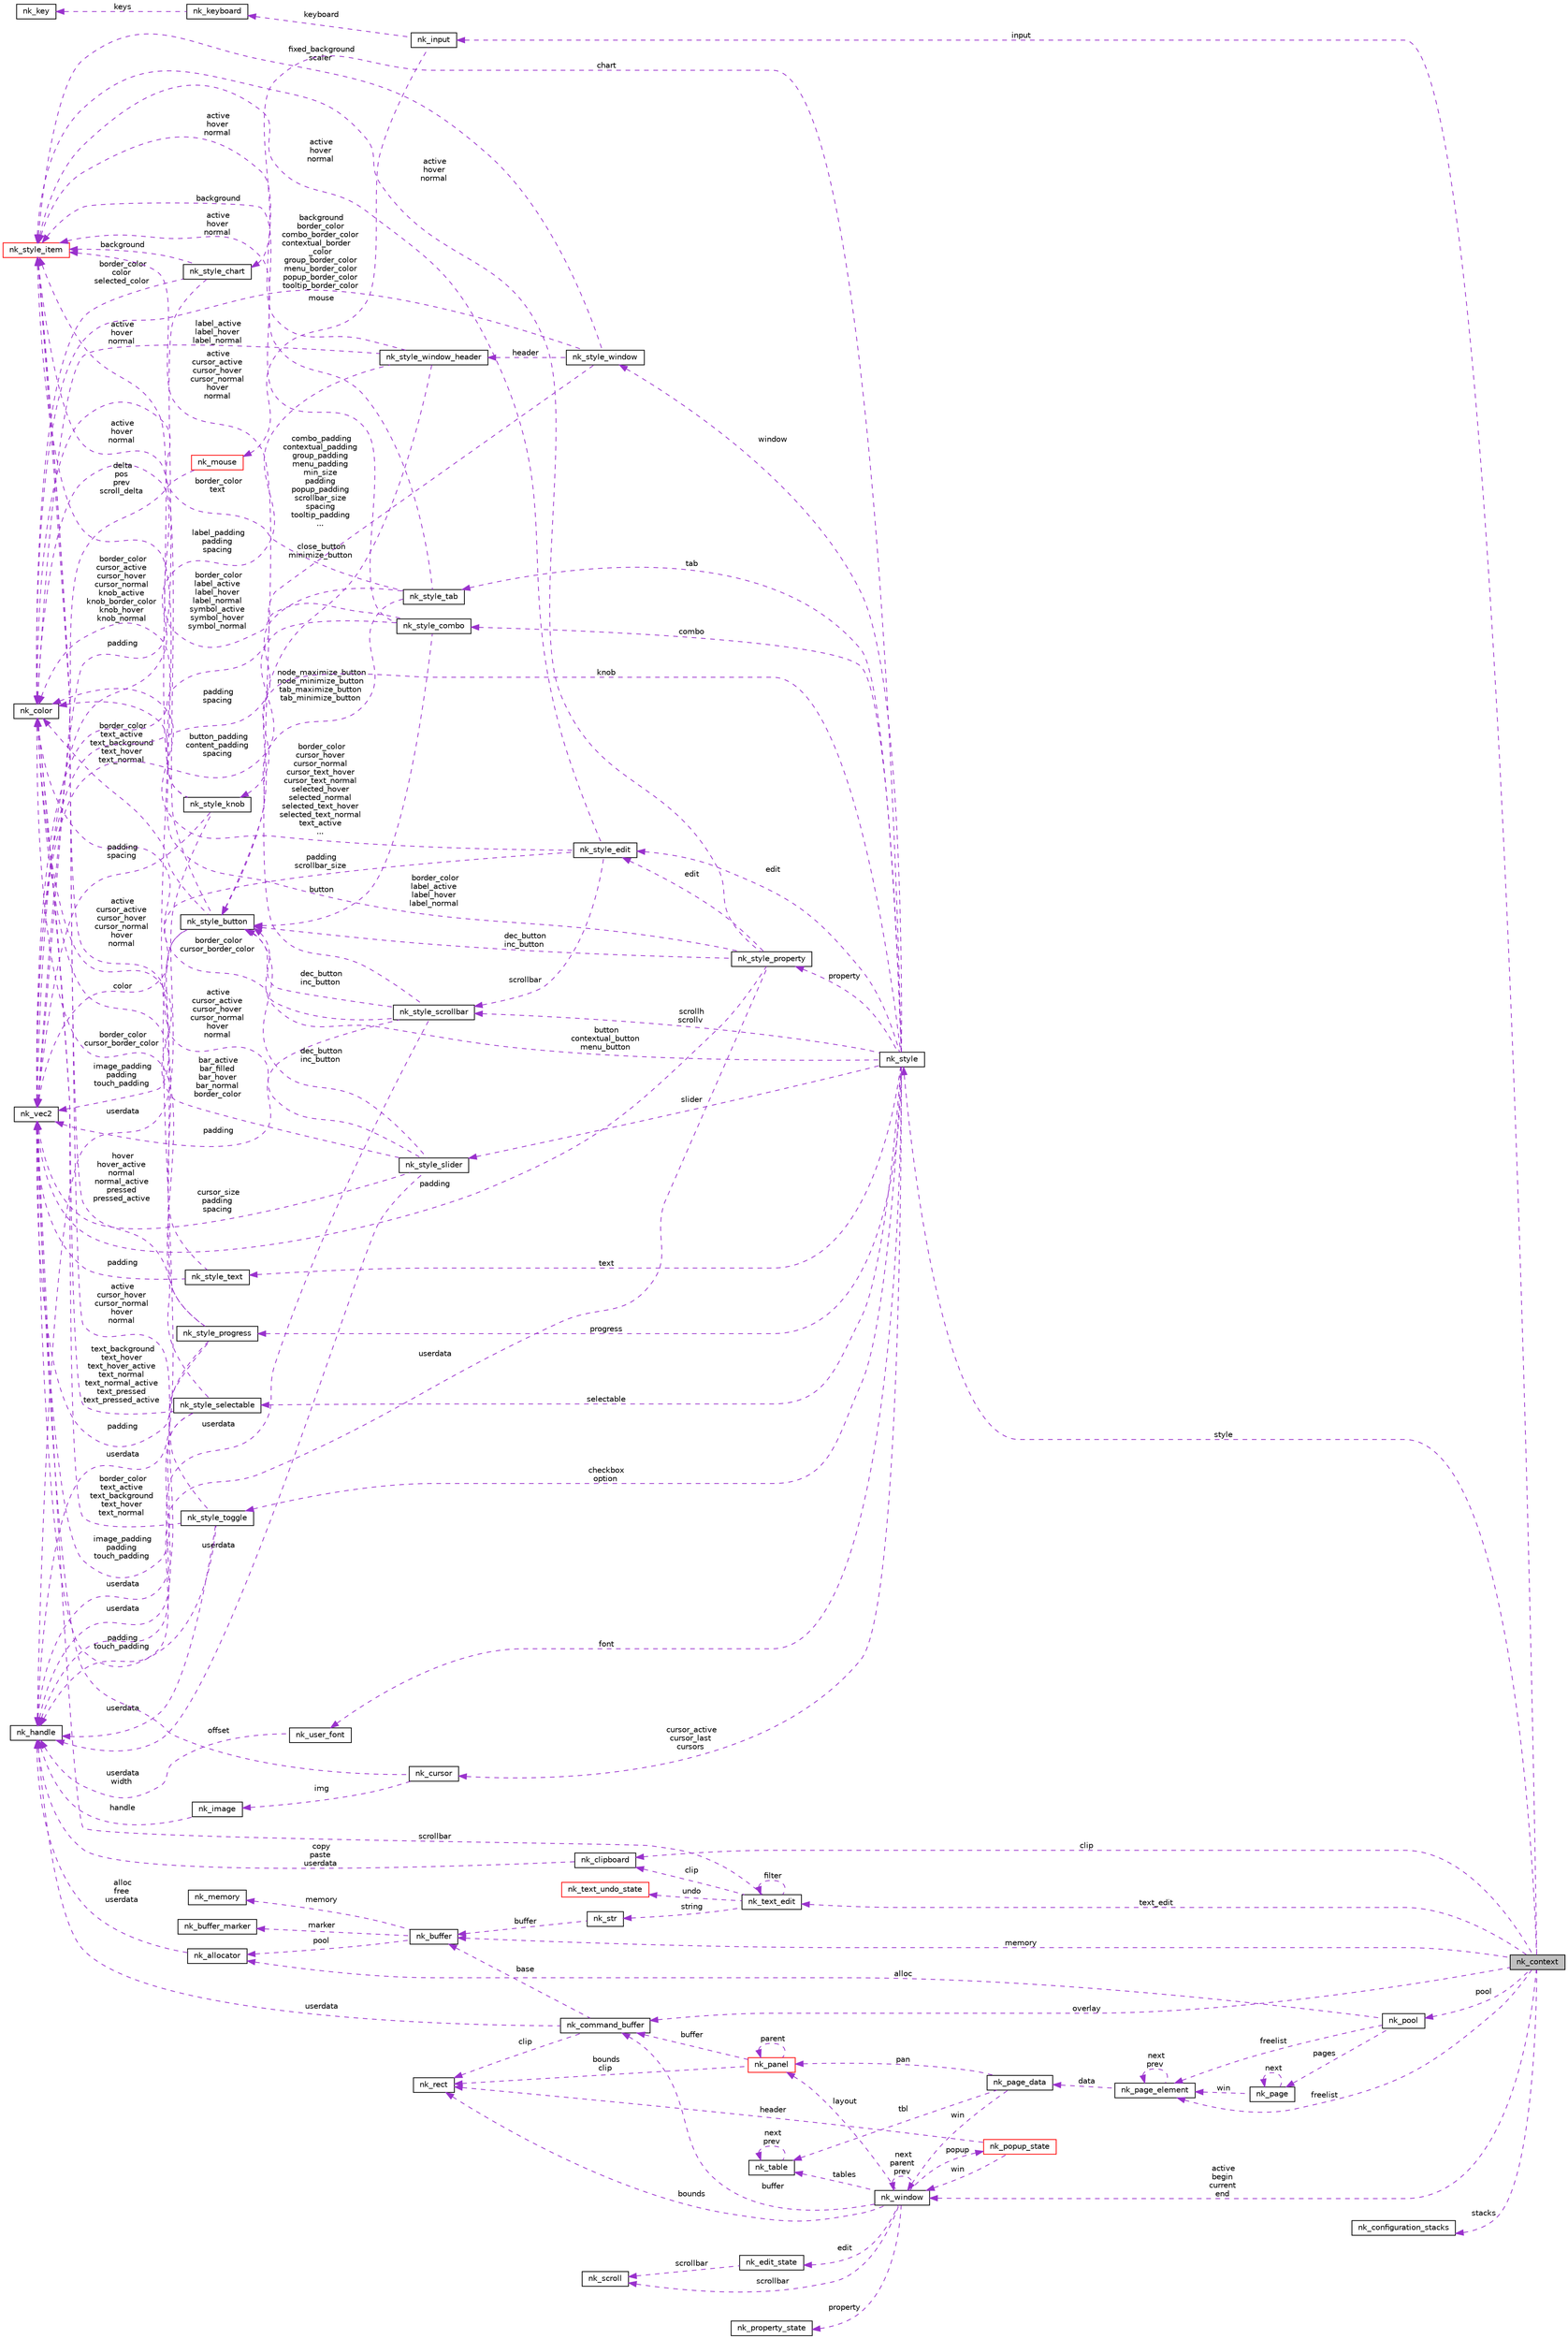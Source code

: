 digraph "nk_context"
{
 // LATEX_PDF_SIZE
  edge [fontname="Helvetica",fontsize="10",labelfontname="Helvetica",labelfontsize="10"];
  node [fontname="Helvetica",fontsize="10",shape=record];
  rankdir="LR";
  Node1 [label="nk_context",height=0.2,width=0.4,color="black", fillcolor="grey75", style="filled", fontcolor="black",tooltip=" "];
  Node2 -> Node1 [dir="back",color="darkorchid3",fontsize="10",style="dashed",label=" overlay" ,fontname="Helvetica"];
  Node2 [label="nk_command_buffer",height=0.2,width=0.4,color="black", fillcolor="white", style="filled",URL="$structnk__command__buffer.html",tooltip=" "];
  Node3 -> Node2 [dir="back",color="darkorchid3",fontsize="10",style="dashed",label=" clip" ,fontname="Helvetica"];
  Node3 [label="nk_rect",height=0.2,width=0.4,color="black", fillcolor="white", style="filled",URL="$structnk__rect.html",tooltip=" "];
  Node4 -> Node2 [dir="back",color="darkorchid3",fontsize="10",style="dashed",label=" base" ,fontname="Helvetica"];
  Node4 [label="nk_buffer",height=0.2,width=0.4,color="black", fillcolor="white", style="filled",URL="$structnk__buffer.html",tooltip=" "];
  Node5 -> Node4 [dir="back",color="darkorchid3",fontsize="10",style="dashed",label=" pool" ,fontname="Helvetica"];
  Node5 [label="nk_allocator",height=0.2,width=0.4,color="black", fillcolor="white", style="filled",URL="$structnk__allocator.html",tooltip=" "];
  Node6 -> Node5 [dir="back",color="darkorchid3",fontsize="10",style="dashed",label=" alloc\nfree\nuserdata" ,fontname="Helvetica"];
  Node6 [label="nk_handle",height=0.2,width=0.4,color="black", fillcolor="white", style="filled",URL="$unionnk__handle.html",tooltip=" "];
  Node7 -> Node4 [dir="back",color="darkorchid3",fontsize="10",style="dashed",label=" marker" ,fontname="Helvetica"];
  Node7 [label="nk_buffer_marker",height=0.2,width=0.4,color="black", fillcolor="white", style="filled",URL="$structnk__buffer__marker.html",tooltip=" "];
  Node8 -> Node4 [dir="back",color="darkorchid3",fontsize="10",style="dashed",label=" memory" ,fontname="Helvetica"];
  Node8 [label="nk_memory",height=0.2,width=0.4,color="black", fillcolor="white", style="filled",URL="$structnk__memory.html",tooltip=" "];
  Node6 -> Node2 [dir="back",color="darkorchid3",fontsize="10",style="dashed",label=" userdata" ,fontname="Helvetica"];
  Node9 -> Node1 [dir="back",color="darkorchid3",fontsize="10",style="dashed",label=" stacks" ,fontname="Helvetica"];
  Node9 [label="nk_configuration_stacks",height=0.2,width=0.4,color="black", fillcolor="white", style="filled",URL="$structnk__configuration__stacks.html",tooltip=" "];
  Node10 -> Node1 [dir="back",color="darkorchid3",fontsize="10",style="dashed",label=" style" ,fontname="Helvetica"];
  Node10 [label="nk_style",height=0.2,width=0.4,color="black", fillcolor="white", style="filled",URL="$structnk__style.html",tooltip=" "];
  Node11 -> Node10 [dir="back",color="darkorchid3",fontsize="10",style="dashed",label=" text" ,fontname="Helvetica"];
  Node11 [label="nk_style_text",height=0.2,width=0.4,color="black", fillcolor="white", style="filled",URL="$structnk__style__text.html",tooltip=" "];
  Node12 -> Node11 [dir="back",color="darkorchid3",fontsize="10",style="dashed",label=" color" ,fontname="Helvetica"];
  Node12 [label="nk_color",height=0.2,width=0.4,color="black", fillcolor="white", style="filled",URL="$structnk__color.html",tooltip=" "];
  Node13 -> Node11 [dir="back",color="darkorchid3",fontsize="10",style="dashed",label=" padding" ,fontname="Helvetica"];
  Node13 [label="nk_vec2",height=0.2,width=0.4,color="black", fillcolor="white", style="filled",URL="$structnk__vec2.html",tooltip=" "];
  Node14 -> Node10 [dir="back",color="darkorchid3",fontsize="10",style="dashed",label=" selectable" ,fontname="Helvetica"];
  Node14 [label="nk_style_selectable",height=0.2,width=0.4,color="black", fillcolor="white", style="filled",URL="$structnk__style__selectable.html",tooltip=" "];
  Node15 -> Node14 [dir="back",color="darkorchid3",fontsize="10",style="dashed",label=" hover\nhover_active\nnormal\nnormal_active\npressed\npressed_active" ,fontname="Helvetica"];
  Node15 [label="nk_style_item",height=0.2,width=0.4,color="red", fillcolor="white", style="filled",URL="$structnk__style__item.html",tooltip=" "];
  Node12 -> Node14 [dir="back",color="darkorchid3",fontsize="10",style="dashed",label=" text_background\ntext_hover\ntext_hover_active\ntext_normal\ntext_normal_active\ntext_pressed\ntext_pressed_active" ,fontname="Helvetica"];
  Node13 -> Node14 [dir="back",color="darkorchid3",fontsize="10",style="dashed",label=" image_padding\npadding\ntouch_padding" ,fontname="Helvetica"];
  Node6 -> Node14 [dir="back",color="darkorchid3",fontsize="10",style="dashed",label=" userdata" ,fontname="Helvetica"];
  Node19 -> Node10 [dir="back",color="darkorchid3",fontsize="10",style="dashed",label=" cursor_active\ncursor_last\ncursors" ,fontname="Helvetica"];
  Node19 [label="nk_cursor",height=0.2,width=0.4,color="black", fillcolor="white", style="filled",URL="$structnk__cursor.html",tooltip=" "];
  Node17 -> Node19 [dir="back",color="darkorchid3",fontsize="10",style="dashed",label=" img" ,fontname="Helvetica"];
  Node17 [label="nk_image",height=0.2,width=0.4,color="black", fillcolor="white", style="filled",URL="$structnk__image.html",tooltip=" "];
  Node6 -> Node17 [dir="back",color="darkorchid3",fontsize="10",style="dashed",label=" handle" ,fontname="Helvetica"];
  Node13 -> Node19 [dir="back",color="darkorchid3",fontsize="10",style="dashed",label=" offset" ,fontname="Helvetica"];
  Node20 -> Node10 [dir="back",color="darkorchid3",fontsize="10",style="dashed",label=" property" ,fontname="Helvetica"];
  Node20 [label="nk_style_property",height=0.2,width=0.4,color="black", fillcolor="white", style="filled",URL="$structnk__style__property.html",tooltip=" "];
  Node15 -> Node20 [dir="back",color="darkorchid3",fontsize="10",style="dashed",label=" active\nhover\nnormal" ,fontname="Helvetica"];
  Node12 -> Node20 [dir="back",color="darkorchid3",fontsize="10",style="dashed",label=" border_color\nlabel_active\nlabel_hover\nlabel_normal" ,fontname="Helvetica"];
  Node21 -> Node20 [dir="back",color="darkorchid3",fontsize="10",style="dashed",label=" dec_button\ninc_button" ,fontname="Helvetica"];
  Node21 [label="nk_style_button",height=0.2,width=0.4,color="black", fillcolor="white", style="filled",URL="$structnk__style__button.html",tooltip=" "];
  Node15 -> Node21 [dir="back",color="darkorchid3",fontsize="10",style="dashed",label=" active\nhover\nnormal" ,fontname="Helvetica"];
  Node12 -> Node21 [dir="back",color="darkorchid3",fontsize="10",style="dashed",label=" border_color\ntext_active\ntext_background\ntext_hover\ntext_normal" ,fontname="Helvetica"];
  Node13 -> Node21 [dir="back",color="darkorchid3",fontsize="10",style="dashed",label=" image_padding\npadding\ntouch_padding" ,fontname="Helvetica"];
  Node6 -> Node21 [dir="back",color="darkorchid3",fontsize="10",style="dashed",label=" userdata" ,fontname="Helvetica"];
  Node13 -> Node20 [dir="back",color="darkorchid3",fontsize="10",style="dashed",label=" padding" ,fontname="Helvetica"];
  Node22 -> Node20 [dir="back",color="darkorchid3",fontsize="10",style="dashed",label=" edit" ,fontname="Helvetica"];
  Node22 [label="nk_style_edit",height=0.2,width=0.4,color="black", fillcolor="white", style="filled",URL="$structnk__style__edit.html",tooltip=" "];
  Node15 -> Node22 [dir="back",color="darkorchid3",fontsize="10",style="dashed",label=" active\nhover\nnormal" ,fontname="Helvetica"];
  Node12 -> Node22 [dir="back",color="darkorchid3",fontsize="10",style="dashed",label=" border_color\ncursor_hover\ncursor_normal\ncursor_text_hover\ncursor_text_normal\nselected_hover\nselected_normal\nselected_text_hover\nselected_text_normal\ntext_active\n..." ,fontname="Helvetica"];
  Node13 -> Node22 [dir="back",color="darkorchid3",fontsize="10",style="dashed",label=" padding\nscrollbar_size" ,fontname="Helvetica"];
  Node23 -> Node22 [dir="back",color="darkorchid3",fontsize="10",style="dashed",label=" scrollbar" ,fontname="Helvetica"];
  Node23 [label="nk_style_scrollbar",height=0.2,width=0.4,color="black", fillcolor="white", style="filled",URL="$structnk__style__scrollbar.html",tooltip=" "];
  Node15 -> Node23 [dir="back",color="darkorchid3",fontsize="10",style="dashed",label=" active\ncursor_active\ncursor_hover\ncursor_normal\nhover\nnormal" ,fontname="Helvetica"];
  Node12 -> Node23 [dir="back",color="darkorchid3",fontsize="10",style="dashed",label=" border_color\ncursor_border_color" ,fontname="Helvetica"];
  Node21 -> Node23 [dir="back",color="darkorchid3",fontsize="10",style="dashed",label=" dec_button\ninc_button" ,fontname="Helvetica"];
  Node13 -> Node23 [dir="back",color="darkorchid3",fontsize="10",style="dashed",label=" padding" ,fontname="Helvetica"];
  Node6 -> Node23 [dir="back",color="darkorchid3",fontsize="10",style="dashed",label=" userdata" ,fontname="Helvetica"];
  Node6 -> Node20 [dir="back",color="darkorchid3",fontsize="10",style="dashed",label=" userdata" ,fontname="Helvetica"];
  Node24 -> Node10 [dir="back",color="darkorchid3",fontsize="10",style="dashed",label=" font" ,fontname="Helvetica"];
  Node24 [label="nk_user_font",height=0.2,width=0.4,color="black", fillcolor="white", style="filled",URL="$structnk__user__font.html",tooltip=" "];
  Node6 -> Node24 [dir="back",color="darkorchid3",fontsize="10",style="dashed",label=" userdata\nwidth" ,fontname="Helvetica"];
  Node25 -> Node10 [dir="back",color="darkorchid3",fontsize="10",style="dashed",label=" tab" ,fontname="Helvetica"];
  Node25 [label="nk_style_tab",height=0.2,width=0.4,color="black", fillcolor="white", style="filled",URL="$structnk__style__tab.html",tooltip=" "];
  Node15 -> Node25 [dir="back",color="darkorchid3",fontsize="10",style="dashed",label=" background" ,fontname="Helvetica"];
  Node12 -> Node25 [dir="back",color="darkorchid3",fontsize="10",style="dashed",label=" border_color\ntext" ,fontname="Helvetica"];
  Node21 -> Node25 [dir="back",color="darkorchid3",fontsize="10",style="dashed",label=" node_maximize_button\nnode_minimize_button\ntab_maximize_button\ntab_minimize_button" ,fontname="Helvetica"];
  Node13 -> Node25 [dir="back",color="darkorchid3",fontsize="10",style="dashed",label=" padding\nspacing" ,fontname="Helvetica"];
  Node26 -> Node10 [dir="back",color="darkorchid3",fontsize="10",style="dashed",label=" progress" ,fontname="Helvetica"];
  Node26 [label="nk_style_progress",height=0.2,width=0.4,color="black", fillcolor="white", style="filled",URL="$structnk__style__progress.html",tooltip=" "];
  Node15 -> Node26 [dir="back",color="darkorchid3",fontsize="10",style="dashed",label=" active\ncursor_active\ncursor_hover\ncursor_normal\nhover\nnormal" ,fontname="Helvetica"];
  Node12 -> Node26 [dir="back",color="darkorchid3",fontsize="10",style="dashed",label=" border_color\ncursor_border_color" ,fontname="Helvetica"];
  Node13 -> Node26 [dir="back",color="darkorchid3",fontsize="10",style="dashed",label=" padding" ,fontname="Helvetica"];
  Node6 -> Node26 [dir="back",color="darkorchid3",fontsize="10",style="dashed",label=" userdata" ,fontname="Helvetica"];
  Node21 -> Node10 [dir="back",color="darkorchid3",fontsize="10",style="dashed",label=" button\ncontextual_button\nmenu_button" ,fontname="Helvetica"];
  Node27 -> Node10 [dir="back",color="darkorchid3",fontsize="10",style="dashed",label=" combo" ,fontname="Helvetica"];
  Node27 [label="nk_style_combo",height=0.2,width=0.4,color="black", fillcolor="white", style="filled",URL="$structnk__style__combo.html",tooltip=" "];
  Node15 -> Node27 [dir="back",color="darkorchid3",fontsize="10",style="dashed",label=" active\nhover\nnormal" ,fontname="Helvetica"];
  Node12 -> Node27 [dir="back",color="darkorchid3",fontsize="10",style="dashed",label=" border_color\nlabel_active\nlabel_hover\nlabel_normal\nsymbol_active\nsymbol_hover\nsymbol_normal" ,fontname="Helvetica"];
  Node21 -> Node27 [dir="back",color="darkorchid3",fontsize="10",style="dashed",label=" button" ,fontname="Helvetica"];
  Node13 -> Node27 [dir="back",color="darkorchid3",fontsize="10",style="dashed",label=" button_padding\ncontent_padding\nspacing" ,fontname="Helvetica"];
  Node28 -> Node10 [dir="back",color="darkorchid3",fontsize="10",style="dashed",label=" knob" ,fontname="Helvetica"];
  Node28 [label="nk_style_knob",height=0.2,width=0.4,color="black", fillcolor="white", style="filled",URL="$structnk__style__knob.html",tooltip=" "];
  Node15 -> Node28 [dir="back",color="darkorchid3",fontsize="10",style="dashed",label=" active\nhover\nnormal" ,fontname="Helvetica"];
  Node12 -> Node28 [dir="back",color="darkorchid3",fontsize="10",style="dashed",label=" border_color\ncursor_active\ncursor_hover\ncursor_normal\nknob_active\nknob_border_color\nknob_hover\nknob_normal" ,fontname="Helvetica"];
  Node13 -> Node28 [dir="back",color="darkorchid3",fontsize="10",style="dashed",label=" padding\nspacing" ,fontname="Helvetica"];
  Node6 -> Node28 [dir="back",color="darkorchid3",fontsize="10",style="dashed",label=" userdata" ,fontname="Helvetica"];
  Node22 -> Node10 [dir="back",color="darkorchid3",fontsize="10",style="dashed",label=" edit" ,fontname="Helvetica"];
  Node29 -> Node10 [dir="back",color="darkorchid3",fontsize="10",style="dashed",label=" checkbox\noption" ,fontname="Helvetica"];
  Node29 [label="nk_style_toggle",height=0.2,width=0.4,color="black", fillcolor="white", style="filled",URL="$structnk__style__toggle.html",tooltip=" "];
  Node15 -> Node29 [dir="back",color="darkorchid3",fontsize="10",style="dashed",label=" active\ncursor_hover\ncursor_normal\nhover\nnormal" ,fontname="Helvetica"];
  Node12 -> Node29 [dir="back",color="darkorchid3",fontsize="10",style="dashed",label=" border_color\ntext_active\ntext_background\ntext_hover\ntext_normal" ,fontname="Helvetica"];
  Node13 -> Node29 [dir="back",color="darkorchid3",fontsize="10",style="dashed",label=" padding\ntouch_padding" ,fontname="Helvetica"];
  Node6 -> Node29 [dir="back",color="darkorchid3",fontsize="10",style="dashed",label=" userdata" ,fontname="Helvetica"];
  Node30 -> Node10 [dir="back",color="darkorchid3",fontsize="10",style="dashed",label=" window" ,fontname="Helvetica"];
  Node30 [label="nk_style_window",height=0.2,width=0.4,color="black", fillcolor="white", style="filled",URL="$structnk__style__window.html",tooltip=" "];
  Node15 -> Node30 [dir="back",color="darkorchid3",fontsize="10",style="dashed",label=" fixed_background\nscaler" ,fontname="Helvetica"];
  Node12 -> Node30 [dir="back",color="darkorchid3",fontsize="10",style="dashed",label=" background\nborder_color\ncombo_border_color\ncontextual_border\l_color\ngroup_border_color\nmenu_border_color\npopup_border_color\ntooltip_border_color" ,fontname="Helvetica"];
  Node31 -> Node30 [dir="back",color="darkorchid3",fontsize="10",style="dashed",label=" header" ,fontname="Helvetica"];
  Node31 [label="nk_style_window_header",height=0.2,width=0.4,color="black", fillcolor="white", style="filled",URL="$structnk__style__window__header.html",tooltip=" "];
  Node15 -> Node31 [dir="back",color="darkorchid3",fontsize="10",style="dashed",label=" active\nhover\nnormal" ,fontname="Helvetica"];
  Node12 -> Node31 [dir="back",color="darkorchid3",fontsize="10",style="dashed",label=" label_active\nlabel_hover\nlabel_normal" ,fontname="Helvetica"];
  Node21 -> Node31 [dir="back",color="darkorchid3",fontsize="10",style="dashed",label=" close_button\nminimize_button" ,fontname="Helvetica"];
  Node13 -> Node31 [dir="back",color="darkorchid3",fontsize="10",style="dashed",label=" label_padding\npadding\nspacing" ,fontname="Helvetica"];
  Node13 -> Node30 [dir="back",color="darkorchid3",fontsize="10",style="dashed",label=" combo_padding\ncontextual_padding\ngroup_padding\nmenu_padding\nmin_size\npadding\npopup_padding\nscrollbar_size\nspacing\ntooltip_padding\n..." ,fontname="Helvetica"];
  Node32 -> Node10 [dir="back",color="darkorchid3",fontsize="10",style="dashed",label=" slider" ,fontname="Helvetica"];
  Node32 [label="nk_style_slider",height=0.2,width=0.4,color="black", fillcolor="white", style="filled",URL="$structnk__style__slider.html",tooltip=" "];
  Node15 -> Node32 [dir="back",color="darkorchid3",fontsize="10",style="dashed",label=" active\ncursor_active\ncursor_hover\ncursor_normal\nhover\nnormal" ,fontname="Helvetica"];
  Node12 -> Node32 [dir="back",color="darkorchid3",fontsize="10",style="dashed",label=" bar_active\nbar_filled\nbar_hover\nbar_normal\nborder_color" ,fontname="Helvetica"];
  Node21 -> Node32 [dir="back",color="darkorchid3",fontsize="10",style="dashed",label=" dec_button\ninc_button" ,fontname="Helvetica"];
  Node13 -> Node32 [dir="back",color="darkorchid3",fontsize="10",style="dashed",label=" cursor_size\npadding\nspacing" ,fontname="Helvetica"];
  Node6 -> Node32 [dir="back",color="darkorchid3",fontsize="10",style="dashed",label=" userdata" ,fontname="Helvetica"];
  Node33 -> Node10 [dir="back",color="darkorchid3",fontsize="10",style="dashed",label=" chart" ,fontname="Helvetica"];
  Node33 [label="nk_style_chart",height=0.2,width=0.4,color="black", fillcolor="white", style="filled",URL="$structnk__style__chart.html",tooltip=" "];
  Node15 -> Node33 [dir="back",color="darkorchid3",fontsize="10",style="dashed",label=" background" ,fontname="Helvetica"];
  Node12 -> Node33 [dir="back",color="darkorchid3",fontsize="10",style="dashed",label=" border_color\ncolor\nselected_color" ,fontname="Helvetica"];
  Node13 -> Node33 [dir="back",color="darkorchid3",fontsize="10",style="dashed",label=" padding" ,fontname="Helvetica"];
  Node23 -> Node10 [dir="back",color="darkorchid3",fontsize="10",style="dashed",label=" scrollh\nscrollv" ,fontname="Helvetica"];
  Node34 -> Node1 [dir="back",color="darkorchid3",fontsize="10",style="dashed",label=" pool" ,fontname="Helvetica"];
  Node34 [label="nk_pool",height=0.2,width=0.4,color="black", fillcolor="white", style="filled",URL="$structnk__pool.html",tooltip=" "];
  Node5 -> Node34 [dir="back",color="darkorchid3",fontsize="10",style="dashed",label=" alloc" ,fontname="Helvetica"];
  Node35 -> Node34 [dir="back",color="darkorchid3",fontsize="10",style="dashed",label=" pages" ,fontname="Helvetica"];
  Node35 [label="nk_page",height=0.2,width=0.4,color="black", fillcolor="white", style="filled",URL="$structnk__page.html",tooltip=" "];
  Node35 -> Node35 [dir="back",color="darkorchid3",fontsize="10",style="dashed",label=" next" ,fontname="Helvetica"];
  Node36 -> Node35 [dir="back",color="darkorchid3",fontsize="10",style="dashed",label=" win" ,fontname="Helvetica"];
  Node36 [label="nk_page_element",height=0.2,width=0.4,color="black", fillcolor="white", style="filled",URL="$structnk__page__element.html",tooltip=" "];
  Node37 -> Node36 [dir="back",color="darkorchid3",fontsize="10",style="dashed",label=" data" ,fontname="Helvetica"];
  Node37 [label="nk_page_data",height=0.2,width=0.4,color="black", fillcolor="white", style="filled",URL="$unionnk__page__data.html",tooltip=" "];
  Node38 -> Node37 [dir="back",color="darkorchid3",fontsize="10",style="dashed",label=" win" ,fontname="Helvetica"];
  Node38 [label="nk_window",height=0.2,width=0.4,color="black", fillcolor="white", style="filled",URL="$structnk__window.html",tooltip=" "];
  Node2 -> Node38 [dir="back",color="darkorchid3",fontsize="10",style="dashed",label=" buffer" ,fontname="Helvetica"];
  Node39 -> Node38 [dir="back",color="darkorchid3",fontsize="10",style="dashed",label=" scrollbar" ,fontname="Helvetica"];
  Node39 [label="nk_scroll",height=0.2,width=0.4,color="black", fillcolor="white", style="filled",URL="$structnk__scroll.html",tooltip=" "];
  Node3 -> Node38 [dir="back",color="darkorchid3",fontsize="10",style="dashed",label=" bounds" ,fontname="Helvetica"];
  Node38 -> Node38 [dir="back",color="darkorchid3",fontsize="10",style="dashed",label=" next\nparent\nprev" ,fontname="Helvetica"];
  Node40 -> Node38 [dir="back",color="darkorchid3",fontsize="10",style="dashed",label=" property" ,fontname="Helvetica"];
  Node40 [label="nk_property_state",height=0.2,width=0.4,color="black", fillcolor="white", style="filled",URL="$structnk__property__state.html",tooltip=" "];
  Node41 -> Node38 [dir="back",color="darkorchid3",fontsize="10",style="dashed",label=" layout" ,fontname="Helvetica"];
  Node41 [label="nk_panel",height=0.2,width=0.4,color="red", fillcolor="white", style="filled",URL="$structnk__panel.html",tooltip=" "];
  Node2 -> Node41 [dir="back",color="darkorchid3",fontsize="10",style="dashed",label=" buffer" ,fontname="Helvetica"];
  Node3 -> Node41 [dir="back",color="darkorchid3",fontsize="10",style="dashed",label=" bounds\nclip" ,fontname="Helvetica"];
  Node41 -> Node41 [dir="back",color="darkorchid3",fontsize="10",style="dashed",label=" parent" ,fontname="Helvetica"];
  Node46 -> Node38 [dir="back",color="darkorchid3",fontsize="10",style="dashed",label=" tables" ,fontname="Helvetica"];
  Node46 [label="nk_table",height=0.2,width=0.4,color="black", fillcolor="white", style="filled",URL="$structnk__table.html",tooltip=" "];
  Node46 -> Node46 [dir="back",color="darkorchid3",fontsize="10",style="dashed",label=" next\nprev" ,fontname="Helvetica"];
  Node47 -> Node38 [dir="back",color="darkorchid3",fontsize="10",style="dashed",label=" edit" ,fontname="Helvetica"];
  Node47 [label="nk_edit_state",height=0.2,width=0.4,color="black", fillcolor="white", style="filled",URL="$structnk__edit__state.html",tooltip=" "];
  Node39 -> Node47 [dir="back",color="darkorchid3",fontsize="10",style="dashed",label=" scrollbar" ,fontname="Helvetica"];
  Node48 -> Node38 [dir="back",color="darkorchid3",fontsize="10",style="dashed",label=" popup" ,fontname="Helvetica"];
  Node48 [label="nk_popup_state",height=0.2,width=0.4,color="red", fillcolor="white", style="filled",URL="$structnk__popup__state.html",tooltip=" "];
  Node3 -> Node48 [dir="back",color="darkorchid3",fontsize="10",style="dashed",label=" header" ,fontname="Helvetica"];
  Node38 -> Node48 [dir="back",color="darkorchid3",fontsize="10",style="dashed",label=" win" ,fontname="Helvetica"];
  Node41 -> Node37 [dir="back",color="darkorchid3",fontsize="10",style="dashed",label=" pan" ,fontname="Helvetica"];
  Node46 -> Node37 [dir="back",color="darkorchid3",fontsize="10",style="dashed",label=" tbl" ,fontname="Helvetica"];
  Node36 -> Node36 [dir="back",color="darkorchid3",fontsize="10",style="dashed",label=" next\nprev" ,fontname="Helvetica"];
  Node36 -> Node34 [dir="back",color="darkorchid3",fontsize="10",style="dashed",label=" freelist" ,fontname="Helvetica"];
  Node50 -> Node1 [dir="back",color="darkorchid3",fontsize="10",style="dashed",label=" input" ,fontname="Helvetica"];
  Node50 [label="nk_input",height=0.2,width=0.4,color="black", fillcolor="white", style="filled",URL="$structnk__input.html",tooltip=" "];
  Node51 -> Node50 [dir="back",color="darkorchid3",fontsize="10",style="dashed",label=" keyboard" ,fontname="Helvetica"];
  Node51 [label="nk_keyboard",height=0.2,width=0.4,color="black", fillcolor="white", style="filled",URL="$structnk__keyboard.html",tooltip=" "];
  Node52 -> Node51 [dir="back",color="darkorchid3",fontsize="10",style="dashed",label=" keys" ,fontname="Helvetica"];
  Node52 [label="nk_key",height=0.2,width=0.4,color="black", fillcolor="white", style="filled",URL="$structnk__key.html",tooltip=" "];
  Node53 -> Node50 [dir="back",color="darkorchid3",fontsize="10",style="dashed",label=" mouse" ,fontname="Helvetica"];
  Node53 [label="nk_mouse",height=0.2,width=0.4,color="red", fillcolor="white", style="filled",URL="$structnk__mouse.html",tooltip=" "];
  Node13 -> Node53 [dir="back",color="darkorchid3",fontsize="10",style="dashed",label=" delta\npos\nprev\nscroll_delta" ,fontname="Helvetica"];
  Node38 -> Node1 [dir="back",color="darkorchid3",fontsize="10",style="dashed",label=" active\nbegin\ncurrent\nend" ,fontname="Helvetica"];
  Node55 -> Node1 [dir="back",color="darkorchid3",fontsize="10",style="dashed",label=" clip" ,fontname="Helvetica"];
  Node55 [label="nk_clipboard",height=0.2,width=0.4,color="black", fillcolor="white", style="filled",URL="$structnk__clipboard.html",tooltip=" "];
  Node6 -> Node55 [dir="back",color="darkorchid3",fontsize="10",style="dashed",label=" copy\npaste\nuserdata" ,fontname="Helvetica"];
  Node4 -> Node1 [dir="back",color="darkorchid3",fontsize="10",style="dashed",label=" memory" ,fontname="Helvetica"];
  Node36 -> Node1 [dir="back",color="darkorchid3",fontsize="10",style="dashed",label=" freelist" ,fontname="Helvetica"];
  Node56 -> Node1 [dir="back",color="darkorchid3",fontsize="10",style="dashed",label=" text_edit" ,fontname="Helvetica"];
  Node56 [label="nk_text_edit",height=0.2,width=0.4,color="black", fillcolor="white", style="filled",URL="$structnk__text__edit.html",tooltip=" "];
  Node57 -> Node56 [dir="back",color="darkorchid3",fontsize="10",style="dashed",label=" undo" ,fontname="Helvetica"];
  Node57 [label="nk_text_undo_state",height=0.2,width=0.4,color="red", fillcolor="white", style="filled",URL="$structnk__text__undo__state.html",tooltip=" "];
  Node55 -> Node56 [dir="back",color="darkorchid3",fontsize="10",style="dashed",label=" clip" ,fontname="Helvetica"];
  Node13 -> Node56 [dir="back",color="darkorchid3",fontsize="10",style="dashed",label=" scrollbar" ,fontname="Helvetica"];
  Node56 -> Node56 [dir="back",color="darkorchid3",fontsize="10",style="dashed",label=" filter" ,fontname="Helvetica"];
  Node59 -> Node56 [dir="back",color="darkorchid3",fontsize="10",style="dashed",label=" string" ,fontname="Helvetica"];
  Node59 [label="nk_str",height=0.2,width=0.4,color="black", fillcolor="white", style="filled",URL="$structnk__str.html",tooltip="=============================================================="];
  Node4 -> Node59 [dir="back",color="darkorchid3",fontsize="10",style="dashed",label=" buffer" ,fontname="Helvetica"];
}
